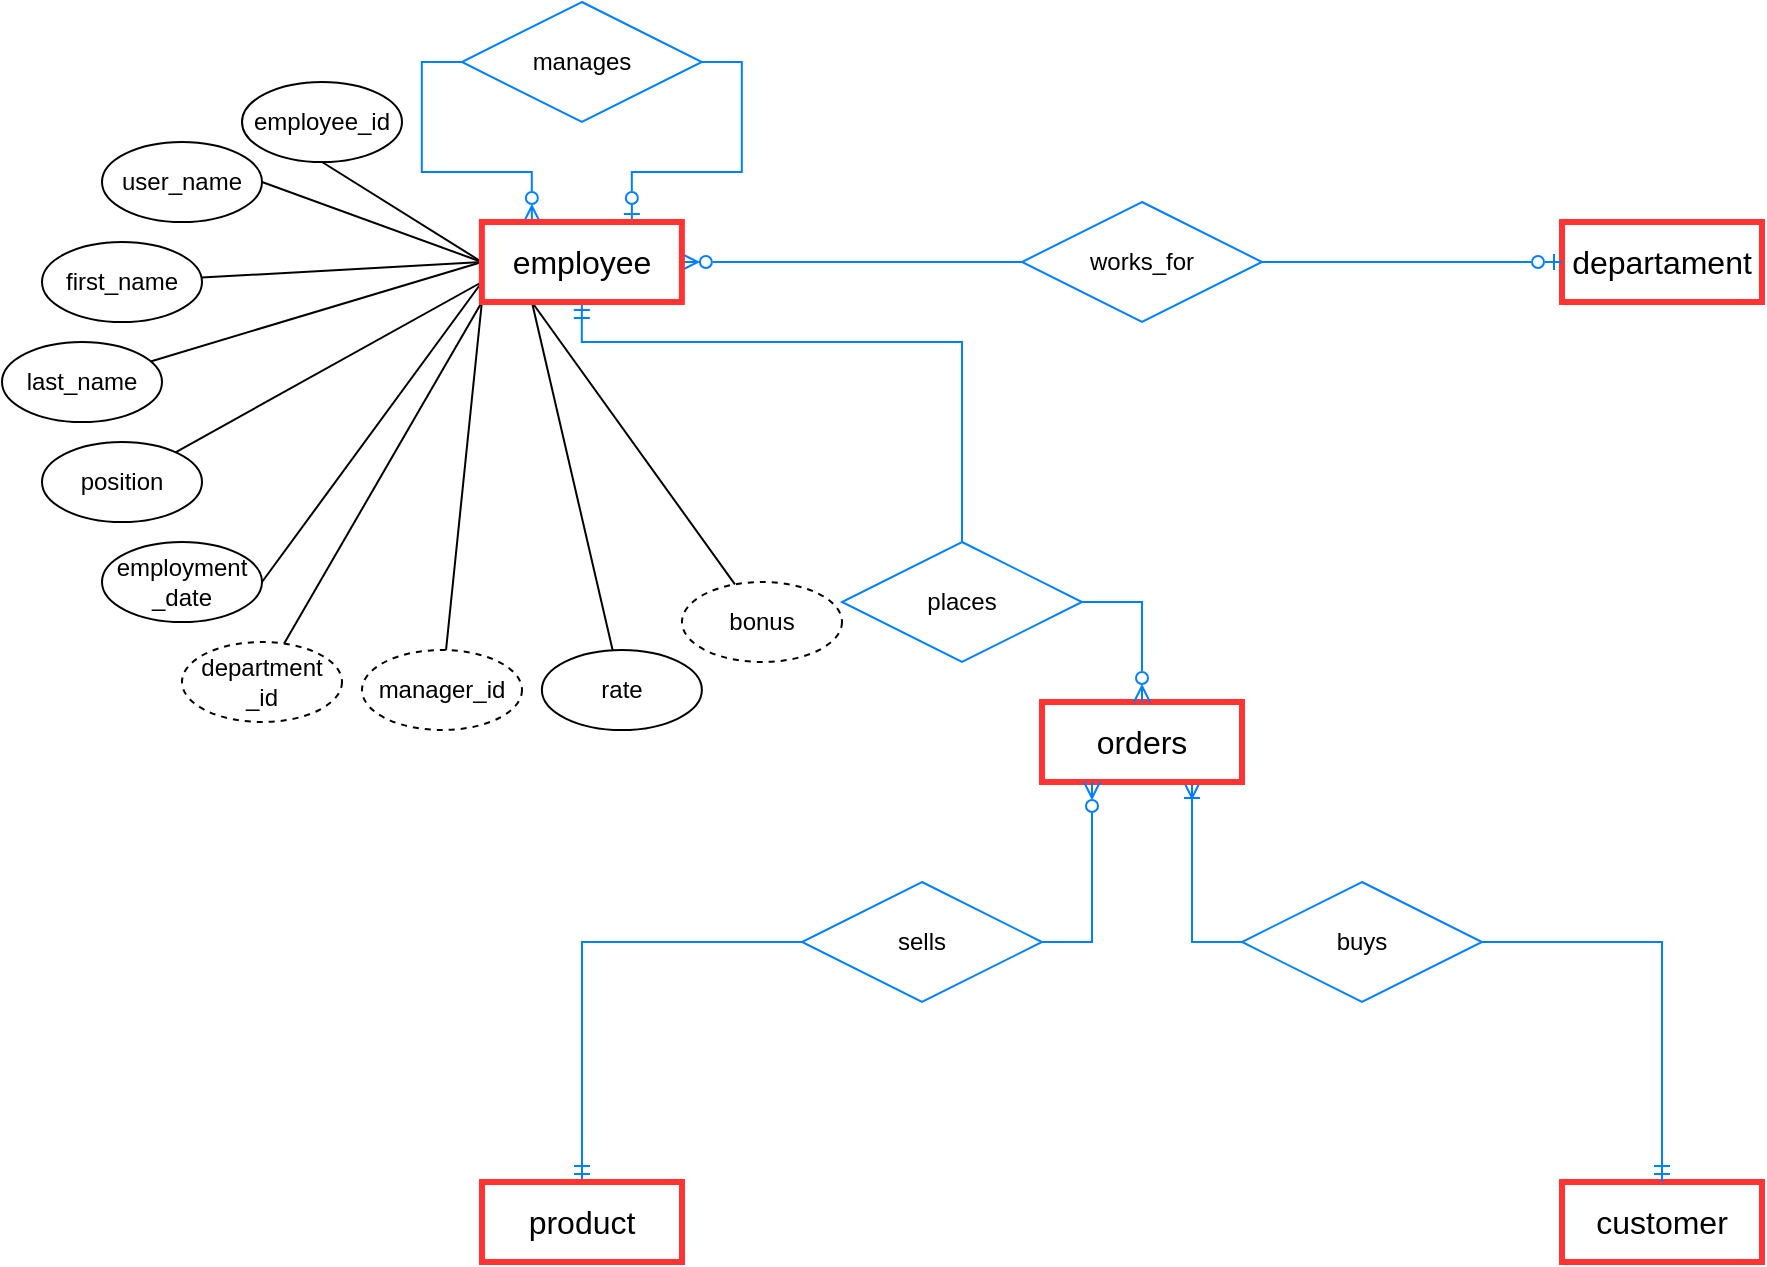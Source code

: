 <mxfile version="21.8.2" type="device">
  <diagram id="R2lEEEUBdFMjLlhIrx00" name="Page-1">
    <mxGraphModel dx="1927" dy="1059" grid="1" gridSize="10" guides="1" tooltips="1" connect="1" arrows="1" fold="1" page="1" pageScale="1" pageWidth="1169" pageHeight="827" math="0" shadow="0" extFonts="Permanent Marker^https://fonts.googleapis.com/css?family=Permanent+Marker">
      <root>
        <mxCell id="0" />
        <mxCell id="1" parent="0" />
        <mxCell id="iyQDFBlu-Sry0FeyAHZz-2" style="edgeStyle=orthogonalEdgeStyle;rounded=0;orthogonalLoop=1;jettySize=auto;html=1;entryX=0;entryY=0.5;entryDx=0;entryDy=0;endArrow=none;endFill=0;startArrow=ERzeroToMany;startFill=0;fontSize=12;fillColor=none;strokeColor=#007FFF;" parent="1" source="o5rrlwYYLdD6UW9KmrQE-2" target="o5rrlwYYLdD6UW9KmrQE-7" edge="1">
          <mxGeometry relative="1" as="geometry" />
        </mxCell>
        <mxCell id="iyQDFBlu-Sry0FeyAHZz-4" style="edgeStyle=orthogonalEdgeStyle;rounded=0;orthogonalLoop=1;jettySize=auto;html=1;entryX=0.5;entryY=0;entryDx=0;entryDy=0;endArrow=none;endFill=0;startArrow=ERmandOne;startFill=0;fontSize=12;fillColor=none;strokeColor=#007FFF;exitX=0.5;exitY=1;exitDx=0;exitDy=0;" parent="1" source="o5rrlwYYLdD6UW9KmrQE-2" target="o5rrlwYYLdD6UW9KmrQE-9" edge="1">
          <mxGeometry relative="1" as="geometry">
            <Array as="points">
              <mxPoint x="330" y="220" />
              <mxPoint x="520" y="220" />
            </Array>
          </mxGeometry>
        </mxCell>
        <mxCell id="o5rrlwYYLdD6UW9KmrQE-3" value="departament" style="whiteSpace=wrap;html=1;align=center;fontSize=16;fillColor=none;strokeColor=#FF3333;strokeWidth=3;flipH=1;flipV=1;" parent="1" vertex="1">
          <mxGeometry x="820" y="160" width="100" height="40" as="geometry" />
        </mxCell>
        <mxCell id="o5rrlwYYLdD6UW9KmrQE-4" value="&lt;div&gt;customer&lt;/div&gt;" style="whiteSpace=wrap;html=1;align=center;fontSize=16;fillColor=none;strokeColor=#FF3333;strokeWidth=3;" parent="1" vertex="1">
          <mxGeometry x="820" y="640" width="100" height="40" as="geometry" />
        </mxCell>
        <mxCell id="iyQDFBlu-Sry0FeyAHZz-9" style="edgeStyle=orthogonalEdgeStyle;rounded=0;orthogonalLoop=1;jettySize=auto;html=1;exitX=0.5;exitY=0;exitDx=0;exitDy=0;entryX=0;entryY=0.5;entryDx=0;entryDy=0;endArrow=none;endFill=0;startArrow=ERmandOne;startFill=0;fontSize=12;fillColor=none;strokeColor=#007FFF;" parent="1" source="o5rrlwYYLdD6UW9KmrQE-5" target="o5rrlwYYLdD6UW9KmrQE-11" edge="1">
          <mxGeometry relative="1" as="geometry" />
        </mxCell>
        <mxCell id="o5rrlwYYLdD6UW9KmrQE-5" value="&lt;div&gt;product&lt;/div&gt;" style="whiteSpace=wrap;html=1;align=center;fontSize=16;fillColor=none;strokeColor=#FF3333;strokeWidth=3;" parent="1" vertex="1">
          <mxGeometry x="280" y="640" width="100" height="40" as="geometry" />
        </mxCell>
        <mxCell id="iyQDFBlu-Sry0FeyAHZz-6" style="rounded=0;orthogonalLoop=1;jettySize=auto;html=1;exitX=0.75;exitY=1;exitDx=0;exitDy=0;entryX=0;entryY=0.5;entryDx=0;entryDy=0;endArrow=none;endFill=0;edgeStyle=orthogonalEdgeStyle;startArrow=ERoneToMany;startFill=0;fontSize=12;fillColor=none;strokeColor=#007FFF;" parent="1" source="o5rrlwYYLdD6UW9KmrQE-6" target="o5rrlwYYLdD6UW9KmrQE-10" edge="1">
          <mxGeometry relative="1" as="geometry">
            <mxPoint x="665" y="560" as="sourcePoint" />
            <Array as="points">
              <mxPoint x="635" y="520" />
            </Array>
          </mxGeometry>
        </mxCell>
        <mxCell id="o5rrlwYYLdD6UW9KmrQE-6" value="orders" style="whiteSpace=wrap;html=1;align=center;fontSize=16;fillColor=none;strokeColor=#FF3333;strokeWidth=3;spacing=2;flipH=1;flipV=1;" parent="1" vertex="1">
          <mxGeometry x="560" y="400" width="100" height="40" as="geometry" />
        </mxCell>
        <mxCell id="iyQDFBlu-Sry0FeyAHZz-3" style="edgeStyle=orthogonalEdgeStyle;rounded=0;orthogonalLoop=1;jettySize=auto;html=1;exitX=1;exitY=0.5;exitDx=0;exitDy=0;entryX=0;entryY=0.5;entryDx=0;entryDy=0;endArrow=ERzeroToOne;endFill=0;fontSize=12;fillColor=none;strokeColor=#007FFF;" parent="1" source="o5rrlwYYLdD6UW9KmrQE-7" target="o5rrlwYYLdD6UW9KmrQE-3" edge="1">
          <mxGeometry relative="1" as="geometry" />
        </mxCell>
        <mxCell id="o5rrlwYYLdD6UW9KmrQE-7" value="works_for" style="shape=rhombus;perimeter=rhombusPerimeter;whiteSpace=wrap;html=1;align=center;fillColor=none;strokeColor=#007FFF;" parent="1" vertex="1">
          <mxGeometry x="550" y="150" width="120" height="60" as="geometry" />
        </mxCell>
        <mxCell id="iyQDFBlu-Sry0FeyAHZz-10" style="edgeStyle=orthogonalEdgeStyle;rounded=0;orthogonalLoop=1;jettySize=auto;html=1;exitX=1;exitY=0.5;exitDx=0;exitDy=0;entryX=0.75;entryY=0;entryDx=0;entryDy=0;endArrow=ERzeroToOne;endFill=0;strokeColor=#007FFF;" parent="1" source="o5rrlwYYLdD6UW9KmrQE-8" target="o5rrlwYYLdD6UW9KmrQE-2" edge="1">
          <mxGeometry relative="1" as="geometry" />
        </mxCell>
        <mxCell id="iyQDFBlu-Sry0FeyAHZz-11" style="edgeStyle=orthogonalEdgeStyle;rounded=0;orthogonalLoop=1;jettySize=auto;html=1;exitX=0;exitY=0.5;exitDx=0;exitDy=0;entryX=0.25;entryY=0;entryDx=0;entryDy=0;endArrow=ERzeroToMany;endFill=0;strokeColor=#007FFF;" parent="1" source="o5rrlwYYLdD6UW9KmrQE-8" target="o5rrlwYYLdD6UW9KmrQE-2" edge="1">
          <mxGeometry relative="1" as="geometry" />
        </mxCell>
        <mxCell id="o5rrlwYYLdD6UW9KmrQE-8" value="manages" style="shape=rhombus;perimeter=rhombusPerimeter;whiteSpace=wrap;html=1;align=center;strokeColor=#007FFF;fillColor=none;" parent="1" vertex="1">
          <mxGeometry x="269.94" y="50" width="120" height="60" as="geometry" />
        </mxCell>
        <mxCell id="iyQDFBlu-Sry0FeyAHZz-5" style="edgeStyle=orthogonalEdgeStyle;rounded=0;orthogonalLoop=1;jettySize=auto;html=1;exitX=1;exitY=0.5;exitDx=0;exitDy=0;endArrow=ERzeroToMany;endFill=0;entryX=0.5;entryY=0;entryDx=0;entryDy=0;fontSize=12;fillColor=none;strokeColor=#007FFF;" parent="1" source="o5rrlwYYLdD6UW9KmrQE-9" target="o5rrlwYYLdD6UW9KmrQE-6" edge="1">
          <mxGeometry relative="1" as="geometry">
            <mxPoint x="430" y="510" as="targetPoint" />
          </mxGeometry>
        </mxCell>
        <mxCell id="o5rrlwYYLdD6UW9KmrQE-9" value="places" style="shape=rhombus;perimeter=rhombusPerimeter;whiteSpace=wrap;html=1;align=center;fillColor=none;strokeColor=#007FFF;" parent="1" vertex="1">
          <mxGeometry x="460" y="320" width="120" height="60" as="geometry" />
        </mxCell>
        <mxCell id="iyQDFBlu-Sry0FeyAHZz-7" style="edgeStyle=orthogonalEdgeStyle;rounded=0;orthogonalLoop=1;jettySize=auto;html=1;exitX=1;exitY=0.5;exitDx=0;exitDy=0;entryX=0.5;entryY=0;entryDx=0;entryDy=0;endArrow=ERmandOne;endFill=0;fontSize=12;fillColor=none;strokeColor=#007FFF;" parent="1" source="o5rrlwYYLdD6UW9KmrQE-10" target="o5rrlwYYLdD6UW9KmrQE-4" edge="1">
          <mxGeometry relative="1" as="geometry" />
        </mxCell>
        <mxCell id="o5rrlwYYLdD6UW9KmrQE-10" value="buys" style="shape=rhombus;perimeter=rhombusPerimeter;whiteSpace=wrap;html=1;align=center;fillColor=none;strokeColor=#007FFF;" parent="1" vertex="1">
          <mxGeometry x="660" y="490" width="120" height="60" as="geometry" />
        </mxCell>
        <mxCell id="iyQDFBlu-Sry0FeyAHZz-8" style="rounded=0;orthogonalLoop=1;jettySize=auto;html=1;exitX=1;exitY=0.5;exitDx=0;exitDy=0;endArrow=ERzeroToMany;endFill=0;entryX=0.25;entryY=1;entryDx=0;entryDy=0;edgeStyle=orthogonalEdgeStyle;fontSize=12;fillColor=none;strokeColor=#007FFF;" parent="1" source="o5rrlwYYLdD6UW9KmrQE-11" target="o5rrlwYYLdD6UW9KmrQE-6" edge="1">
          <mxGeometry relative="1" as="geometry">
            <mxPoint x="615" y="560" as="targetPoint" />
            <Array as="points">
              <mxPoint x="585" y="520" />
            </Array>
          </mxGeometry>
        </mxCell>
        <mxCell id="o5rrlwYYLdD6UW9KmrQE-11" value="sells" style="shape=rhombus;perimeter=rhombusPerimeter;whiteSpace=wrap;html=1;align=center;fillColor=none;strokeColor=#007FFF;" parent="1" vertex="1">
          <mxGeometry x="440" y="490" width="120" height="60" as="geometry" />
        </mxCell>
        <mxCell id="2SphD4jytbw9-fBmbMWZ-1" value="employee_id" style="ellipse;whiteSpace=wrap;html=1;fillColor=none;" vertex="1" parent="1">
          <mxGeometry x="160" y="90" width="80" height="40" as="geometry" />
        </mxCell>
        <mxCell id="2SphD4jytbw9-fBmbMWZ-2" value="user_name" style="ellipse;whiteSpace=wrap;html=1;fillColor=none;" vertex="1" parent="1">
          <mxGeometry x="90" y="120" width="80" height="40" as="geometry" />
        </mxCell>
        <mxCell id="2SphD4jytbw9-fBmbMWZ-15" style="rounded=0;orthogonalLoop=1;jettySize=auto;html=1;endArrow=none;endFill=0;" edge="1" parent="1" source="2SphD4jytbw9-fBmbMWZ-3">
          <mxGeometry relative="1" as="geometry">
            <mxPoint x="280" y="180" as="targetPoint" />
          </mxGeometry>
        </mxCell>
        <mxCell id="2SphD4jytbw9-fBmbMWZ-3" value="first_name" style="ellipse;whiteSpace=wrap;html=1;fillColor=none;" vertex="1" parent="1">
          <mxGeometry x="60" y="170" width="80" height="40" as="geometry" />
        </mxCell>
        <mxCell id="2SphD4jytbw9-fBmbMWZ-16" style="rounded=0;orthogonalLoop=1;jettySize=auto;html=1;endArrow=none;endFill=0;" edge="1" parent="1" source="2SphD4jytbw9-fBmbMWZ-4">
          <mxGeometry relative="1" as="geometry">
            <mxPoint x="280" y="180" as="targetPoint" />
          </mxGeometry>
        </mxCell>
        <mxCell id="2SphD4jytbw9-fBmbMWZ-4" value="last_name" style="ellipse;whiteSpace=wrap;html=1;fillColor=none;" vertex="1" parent="1">
          <mxGeometry x="40" y="220" width="80" height="40" as="geometry" />
        </mxCell>
        <mxCell id="2SphD4jytbw9-fBmbMWZ-17" style="rounded=0;orthogonalLoop=1;jettySize=auto;html=1;endArrow=none;endFill=0;" edge="1" parent="1" source="2SphD4jytbw9-fBmbMWZ-7">
          <mxGeometry relative="1" as="geometry">
            <mxPoint x="280" y="190" as="targetPoint" />
          </mxGeometry>
        </mxCell>
        <mxCell id="2SphD4jytbw9-fBmbMWZ-7" value="position" style="ellipse;whiteSpace=wrap;html=1;fillColor=none;" vertex="1" parent="1">
          <mxGeometry x="60" y="270" width="80" height="40" as="geometry" />
        </mxCell>
        <mxCell id="2SphD4jytbw9-fBmbMWZ-18" style="rounded=0;orthogonalLoop=1;jettySize=auto;html=1;exitX=1;exitY=0.5;exitDx=0;exitDy=0;endArrow=none;endFill=0;" edge="1" parent="1" source="2SphD4jytbw9-fBmbMWZ-8">
          <mxGeometry relative="1" as="geometry">
            <mxPoint x="280" y="190" as="targetPoint" />
          </mxGeometry>
        </mxCell>
        <mxCell id="2SphD4jytbw9-fBmbMWZ-8" value="employment&lt;br&gt;_date" style="ellipse;whiteSpace=wrap;html=1;fillColor=none;" vertex="1" parent="1">
          <mxGeometry x="90" y="320" width="80" height="40" as="geometry" />
        </mxCell>
        <mxCell id="2SphD4jytbw9-fBmbMWZ-19" style="rounded=0;orthogonalLoop=1;jettySize=auto;html=1;entryX=0;entryY=1;entryDx=0;entryDy=0;endArrow=none;endFill=0;" edge="1" parent="1" source="2SphD4jytbw9-fBmbMWZ-9" target="o5rrlwYYLdD6UW9KmrQE-2">
          <mxGeometry relative="1" as="geometry" />
        </mxCell>
        <mxCell id="2SphD4jytbw9-fBmbMWZ-9" value="department&lt;br&gt;_id" style="ellipse;whiteSpace=wrap;html=1;fillColor=none;dashed=1;" vertex="1" parent="1">
          <mxGeometry x="130" y="370" width="80" height="40" as="geometry" />
        </mxCell>
        <mxCell id="2SphD4jytbw9-fBmbMWZ-20" style="rounded=0;orthogonalLoop=1;jettySize=auto;html=1;entryX=0;entryY=1;entryDx=0;entryDy=0;endArrow=none;endFill=0;" edge="1" parent="1" source="2SphD4jytbw9-fBmbMWZ-10" target="o5rrlwYYLdD6UW9KmrQE-2">
          <mxGeometry relative="1" as="geometry" />
        </mxCell>
        <mxCell id="2SphD4jytbw9-fBmbMWZ-10" value="manager_id" style="ellipse;whiteSpace=wrap;html=1;fillColor=none;dashed=1;" vertex="1" parent="1">
          <mxGeometry x="220" y="374" width="80" height="40" as="geometry" />
        </mxCell>
        <mxCell id="2SphD4jytbw9-fBmbMWZ-21" style="rounded=0;orthogonalLoop=1;jettySize=auto;html=1;entryX=0.25;entryY=1;entryDx=0;entryDy=0;endArrow=none;endFill=0;" edge="1" parent="1" source="2SphD4jytbw9-fBmbMWZ-11" target="o5rrlwYYLdD6UW9KmrQE-2">
          <mxGeometry relative="1" as="geometry" />
        </mxCell>
        <mxCell id="2SphD4jytbw9-fBmbMWZ-11" value="rate" style="ellipse;whiteSpace=wrap;html=1;fillColor=none;" vertex="1" parent="1">
          <mxGeometry x="309.94" y="374" width="80" height="40" as="geometry" />
        </mxCell>
        <mxCell id="2SphD4jytbw9-fBmbMWZ-22" style="rounded=0;orthogonalLoop=1;jettySize=auto;html=1;entryX=0.25;entryY=1;entryDx=0;entryDy=0;endArrow=none;endFill=0;" edge="1" parent="1" source="2SphD4jytbw9-fBmbMWZ-12" target="o5rrlwYYLdD6UW9KmrQE-2">
          <mxGeometry relative="1" as="geometry" />
        </mxCell>
        <mxCell id="2SphD4jytbw9-fBmbMWZ-12" value="bonus" style="ellipse;whiteSpace=wrap;html=1;fillColor=none;dashed=1;" vertex="1" parent="1">
          <mxGeometry x="380" y="340" width="80" height="40" as="geometry" />
        </mxCell>
        <mxCell id="2SphD4jytbw9-fBmbMWZ-13" style="rounded=0;orthogonalLoop=1;jettySize=auto;html=1;exitX=0.5;exitY=1;exitDx=0;exitDy=0;entryX=0;entryY=0.5;entryDx=0;entryDy=0;endArrow=none;endFill=0;" edge="1" parent="1" source="2SphD4jytbw9-fBmbMWZ-1" target="o5rrlwYYLdD6UW9KmrQE-2">
          <mxGeometry relative="1" as="geometry" />
        </mxCell>
        <mxCell id="2SphD4jytbw9-fBmbMWZ-14" style="rounded=0;orthogonalLoop=1;jettySize=auto;html=1;exitX=1;exitY=0.5;exitDx=0;exitDy=0;entryX=0;entryY=0.5;entryDx=0;entryDy=0;endArrow=none;endFill=0;" edge="1" parent="1" source="2SphD4jytbw9-fBmbMWZ-2" target="o5rrlwYYLdD6UW9KmrQE-2">
          <mxGeometry relative="1" as="geometry">
            <mxPoint x="210" y="140" as="sourcePoint" />
            <mxPoint x="291" y="195" as="targetPoint" />
          </mxGeometry>
        </mxCell>
        <mxCell id="o5rrlwYYLdD6UW9KmrQE-2" value="employee" style="whiteSpace=wrap;html=1;align=center;fillColor=none;strokeColor=#FF3333;strokeWidth=3;fontSize=16;" parent="1" vertex="1">
          <mxGeometry x="279.94" y="160" width="100" height="40" as="geometry" />
        </mxCell>
      </root>
    </mxGraphModel>
  </diagram>
</mxfile>
